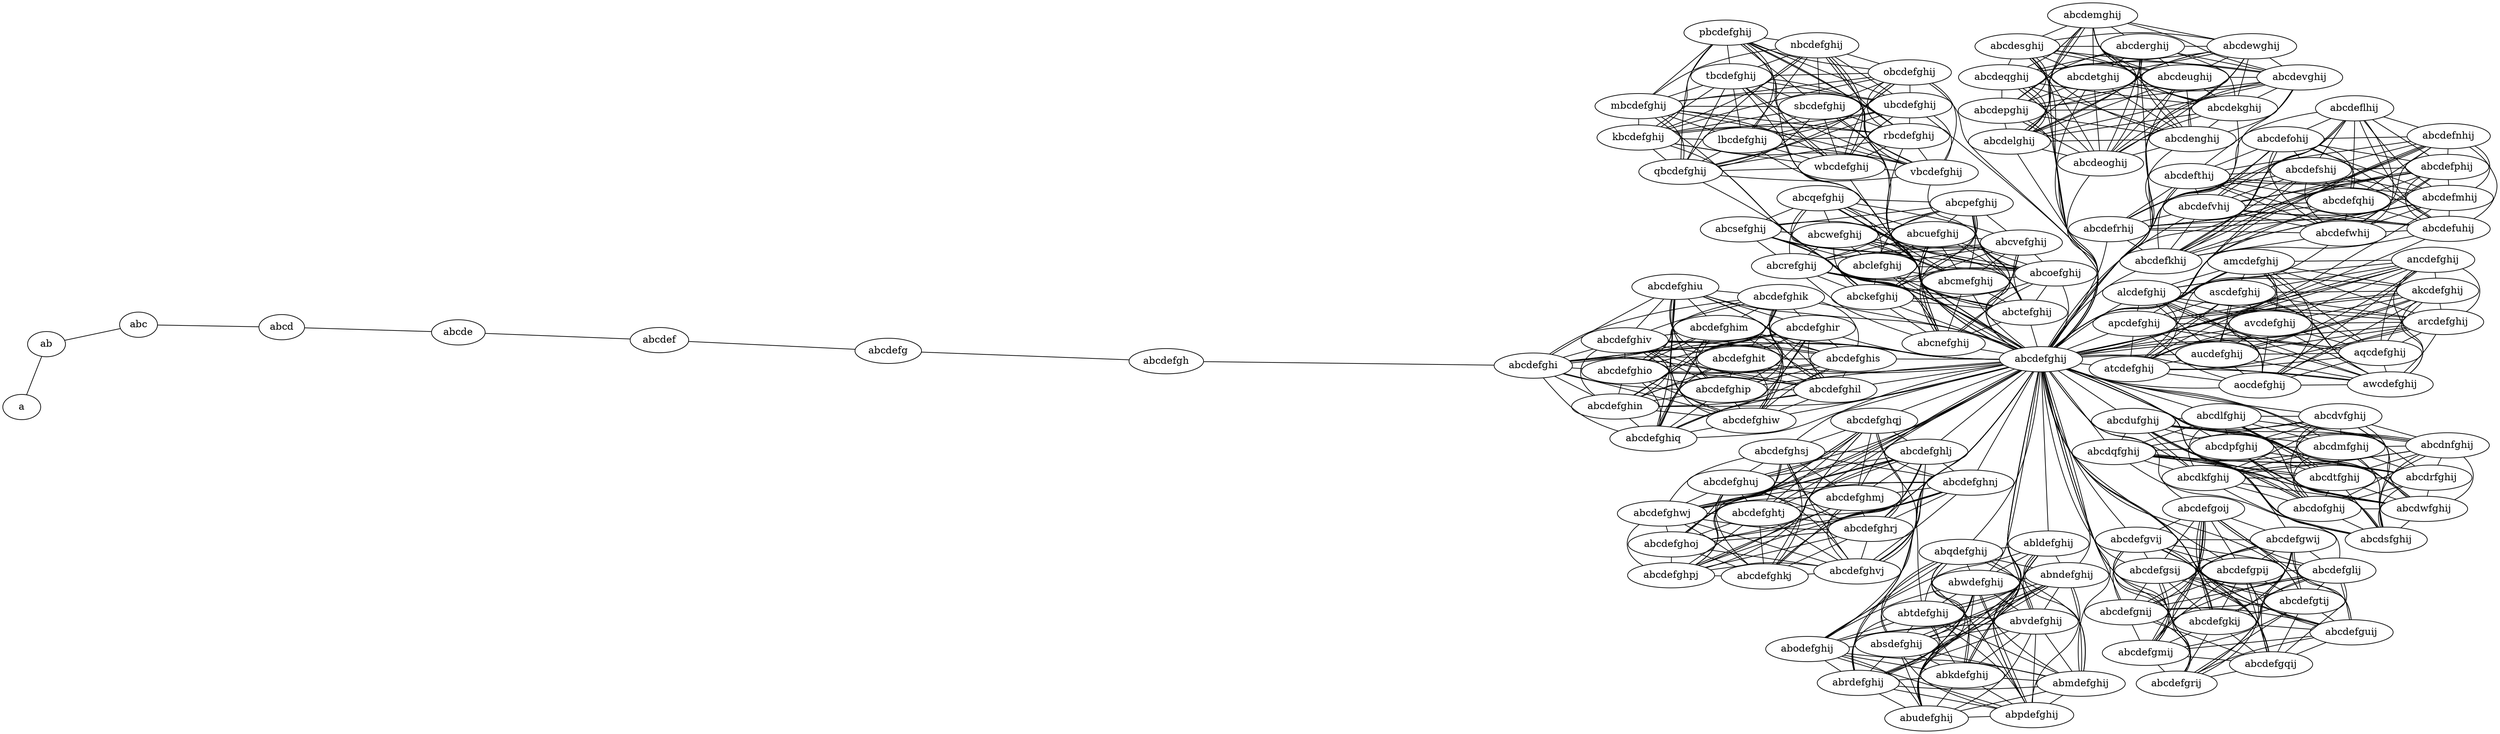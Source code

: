 strict graph {
    graph [splines=true overlap=false layout=sfdp];
abcderghij -- abcdenghij
abcderghij -- abcdesghij
abcderghij -- abcdeqghij
abcderghij -- abcdekghij
abcderghij -- abcdemghij
abcderghij -- abcdevghij
abcderghij -- abcdelghij
abcderghij -- abcdewghij
abcderghij -- abcdeoghij
abcderghij -- abcdeughij
abcderghij -- abcdefghij
abcderghij -- abcdetghij
abcderghij -- abcdepghij
abcdefghim -- abcdefghi
abcdefghim -- abcdefghiw
abcdefghim -- abcdefghip
abcdefghim -- abcdefghil
abcdefghim -- abcdefghit
abcdefghim -- abcdefghik
abcdefghim -- abcdefghiv
abcdefghim -- abcdefghir
abcdefghim -- abcdefghis
abcdefghim -- abcdefghiu
abcdefghim -- abcdefghio
abcdefghim -- abcdefghin
abcdefghim -- abcdefghij
abcdefghim -- abcdefghiq
abcdefgrij -- abcdefglij
abcdefgrij -- abcdefgoij
abcdefgrij -- abcdefgtij
abcdefgrij -- abcdefgmij
abcdefgrij -- abcdefgpij
abcdefgrij -- abcdefguij
abcdefgrij -- abcdefgsij
abcdefgrij -- abcdefgqij
abcdefgrij -- abcdefgwij
abcdefgrij -- abcdefgnij
abcdefgrij -- abcdefgkij
abcdefgrij -- abcdefghij
abcdefgrij -- abcdefgvij
ab -- a
ab -- abc
abcdefnhij -- abcdefohij
abcdefnhij -- abcdefphij
abcdefnhij -- abcdefshij
abcdefnhij -- abcdeflhij
abcdefnhij -- abcdefuhij
abcdefnhij -- abcdefthij
abcdefnhij -- abcdefmhij
abcdefnhij -- abcdefrhij
abcdefnhij -- abcdefwhij
abcdefnhij -- abcdefqhij
abcdefnhij -- abcdefkhij
abcdefnhij -- abcdefghij
abcdefnhij -- abcdefvhij
abcdefohij -- abcdefphij
abcdefohij -- abcdefshij
abcdefohij -- abcdeflhij
abcdefohij -- abcdefuhij
abcdefohij -- abcdefthij
abcdefohij -- abcdefmhij
abcdefohij -- abcdefrhij
abcdefohij -- abcdefwhij
abcdefohij -- abcdefqhij
abcdefohij -- abcdefkhij
abcdefohij -- abcdefghij
abcdefohij -- abcdefvhij
abcdefohij -- abcdefnhij
ascdefghij -- akcdefghij
ascdefghij -- avcdefghij
ascdefghij -- aqcdefghij
ascdefghij -- alcdefghij
ascdefghij -- awcdefghij
ascdefghij -- arcdefghij
ascdefghij -- atcdefghij
ascdefghij -- apcdefghij
ascdefghij -- ancdefghij
ascdefghij -- amcdefghij
ascdefghij -- aucdefghij
ascdefghij -- abcdefghij
ascdefghij -- aocdefghij
abcdnfghij -- abcdlfghij
abcdnfghij -- abcdrfghij
abcdnfghij -- abcdvfghij
abcdnfghij -- abcdofghij
abcdnfghij -- abcdwfghij
abcdnfghij -- abcdkfghij
abcdnfghij -- abcdmfghij
abcdnfghij -- abcdqfghij
abcdnfghij -- abcdefghij
abcdnfghij -- abcdtfghij
abcdnfghij -- abcdsfghij
abcdnfghij -- abcdpfghij
abcdnfghij -- abcdufghij
abqdefghij -- abodefghij
abqdefghij -- abpdefghij
abqdefghij -- absdefghij
abqdefghij -- abmdefghij
abqdefghij -- abudefghij
abqdefghij -- abrdefghij
abqdefghij -- abtdefghij
abqdefghij -- abkdefghij
abqdefghij -- abwdefghij
abqdefghij -- abcdefghij
abqdefghij -- abldefghij
abqdefghij -- abvdefghij
abqdefghij -- abndefghij
abcdlfghij -- abcdrfghij
abcdlfghij -- abcdvfghij
abcdlfghij -- abcdofghij
abcdlfghij -- abcdwfghij
abcdlfghij -- abcdkfghij
abcdlfghij -- abcdmfghij
abcdlfghij -- abcdqfghij
abcdlfghij -- abcdefghij
abcdlfghij -- abcdtfghij
abcdlfghij -- abcdsfghij
abcdlfghij -- abcdpfghij
abcdlfghij -- abcdufghij
abcdlfghij -- abcdnfghij
abcdrfghij -- abcdvfghij
abcdrfghij -- abcdofghij
abcdrfghij -- abcdwfghij
abcdrfghij -- abcdkfghij
abcdrfghij -- abcdmfghij
abcdrfghij -- abcdqfghij
abcdrfghij -- abcdefghij
abcdrfghij -- abcdtfghij
abcdrfghij -- abcdsfghij
abcdrfghij -- abcdpfghij
abcdrfghij -- abcdufghij
abcdrfghij -- abcdlfghij
abcdrfghij -- abcdnfghij
abcdefghi -- abcdefghip
abcdefghi -- abcdefghil
abcdefghi -- abcdefghik
abcdefghi -- abcdefghiv
abcdefghi -- abcdefghir
abcdefghi -- abcdefgh
abcdefghi -- abcdefghis
abcdefghi -- abcdefghiu
abcdefghi -- abcdefghio
abcdefghi -- abcdefghin
abcdefghi -- abcdefghij
abcdefghi -- abcdefghiq
abcdefghi -- abcdefghiw
abcdefghi -- abcdefghit
abcdefghi -- abcdefghim
abcsefghij -- abcrefghij
abcsefghij -- abcoefghij
abcsefghij -- abckefghij
abcsefghij -- abclefghij
abcsefghij -- abcwefghij
abcsefghij -- abcmefghij
abcsefghij -- abcuefghij
abcsefghij -- abcnefghij
abcsefghij -- abcvefghij
abcsefghij -- abctefghij
abcsefghij -- abcdefghij
abcsefghij -- abcqefghij
abcsefghij -- abcpefghij
abcdenghij -- abcdesghij
abcdenghij -- abcdeqghij
abcdenghij -- abcdekghij
abcdenghij -- abcdemghij
abcdenghij -- abcdevghij
abcdenghij -- abcdelghij
abcdenghij -- abcdewghij
abcdenghij -- abcdeoghij
abcdenghij -- abcdefghij
abcdenghij -- abcdetghij
abcdenghij -- abcdepghij
abcdenghij -- abcdeughij
abcdenghij -- abcderghij
abodefghij -- abpdefghij
abodefghij -- absdefghij
abodefghij -- abmdefghij
abodefghij -- abudefghij
abodefghij -- abrdefghij
abodefghij -- abtdefghij
abodefghij -- abkdefghij
abodefghij -- abwdefghij
abodefghij -- abcdefghij
abodefghij -- abqdefghij
abodefghij -- abldefghij
abodefghij -- abvdefghij
abodefghij -- abndefghij
abpdefghij -- absdefghij
abpdefghij -- abmdefghij
abpdefghij -- abudefghij
abpdefghij -- abrdefghij
abpdefghij -- abtdefghij
abpdefghij -- abkdefghij
abpdefghij -- abwdefghij
abpdefghij -- abcdefghij
abpdefghij -- abodefghij
abpdefghij -- abqdefghij
abpdefghij -- abldefghij
abpdefghij -- abvdefghij
abpdefghij -- abndefghij
abcdefghiw -- abcdefghi
abcdefghiw -- abcdefghip
abcdefghiw -- abcdefghil
abcdefghiw -- abcdefghik
abcdefghiw -- abcdefghiv
abcdefghiw -- abcdefghir
abcdefghiw -- abcdefghis
abcdefghiw -- abcdefghiu
abcdefghiw -- abcdefghio
abcdefghiw -- abcdefghin
abcdefghiw -- abcdefghij
abcdefghiw -- abcdefghiq
abcdefghiw -- abcdefghit
abcdefghiw -- abcdefghim
absdefghij -- abmdefghij
absdefghij -- abudefghij
absdefghij -- abrdefghij
absdefghij -- abtdefghij
absdefghij -- abkdefghij
absdefghij -- abwdefghij
absdefghij -- abcdefghij
absdefghij -- abpdefghij
absdefghij -- abodefghij
absdefghij -- abqdefghij
absdefghij -- abldefghij
absdefghij -- abvdefghij
absdefghij -- abndefghij
abcdesghij -- abcdeqghij
abcdesghij -- abcdekghij
abcdesghij -- abcdemghij
abcdesghij -- abcdevghij
abcdesghij -- abcdelghij
abcdesghij -- abcdewghij
abcdesghij -- abcdeoghij
abcdesghij -- abcdefghij
abcdesghij -- abcdetghij
abcdesghij -- abcdepghij
abcdesghij -- abcdenghij
abcdesghij -- abcdeughij
abcdesghij -- abcderghij
abcrefghij -- abcoefghij
abcrefghij -- abckefghij
abcrefghij -- abclefghij
abcrefghij -- abcwefghij
abcrefghij -- abcmefghij
abcrefghij -- abcuefghij
abcrefghij -- abcnefghij
abcrefghij -- abcvefghij
abcrefghij -- abctefghij
abcrefghij -- abcdefghij
abcrefghij -- abcqefghij
abcrefghij -- abcsefghij
abcrefghij -- abcpefghij
abmdefghij -- abudefghij
abmdefghij -- abrdefghij
abmdefghij -- abtdefghij
abmdefghij -- abkdefghij
abmdefghij -- abwdefghij
abmdefghij -- abcdefghij
abmdefghij -- absdefghij
abmdefghij -- abpdefghij
abmdefghij -- abodefghij
abmdefghij -- abqdefghij
abmdefghij -- abldefghij
abmdefghij -- abvdefghij
abmdefghij -- abndefghij
abcdefghip -- abcdefghil
abcdefghip -- abcdefghik
abcdefghip -- abcdefghiv
abcdefghip -- abcdefghir
abcdefghip -- abcdefghis
abcdefghip -- abcdefghiu
abcdefghip -- abcdefghio
abcdefghip -- abcdefghin
abcdefghip -- abcdefghij
abcdefghip -- abcdefghiq
abcdefghip -- abcdefghi
abcdefghip -- abcdefghiw
abcdefghip -- abcdefghit
abcdefghip -- abcdefghim
akcdefghij -- avcdefghij
akcdefghij -- aqcdefghij
akcdefghij -- alcdefghij
akcdefghij -- awcdefghij
akcdefghij -- arcdefghij
akcdefghij -- atcdefghij
akcdefghij -- apcdefghij
akcdefghij -- ancdefghij
akcdefghij -- amcdefghij
akcdefghij -- aucdefghij
akcdefghij -- abcdefghij
akcdefghij -- aocdefghij
akcdefghij -- ascdefghij
avcdefghij -- aqcdefghij
avcdefghij -- alcdefghij
avcdefghij -- awcdefghij
avcdefghij -- arcdefghij
avcdefghij -- atcdefghij
avcdefghij -- apcdefghij
avcdefghij -- ancdefghij
avcdefghij -- amcdefghij
avcdefghij -- aucdefghij
avcdefghij -- abcdefghij
avcdefghij -- aocdefghij
avcdefghij -- akcdefghij
avcdefghij -- ascdefghij
abcoefghij -- abckefghij
abcoefghij -- abclefghij
abcoefghij -- abcwefghij
abcoefghij -- abcmefghij
abcoefghij -- abcuefghij
abcoefghij -- abcnefghij
abcoefghij -- abcvefghij
abcoefghij -- abctefghij
abcoefghij -- abcdefghij
abcoefghij -- abcqefghij
abcoefghij -- abcrefghij
abcoefghij -- abcsefghij
abcoefghij -- abcpefghij
abcdeqghij -- abcdekghij
abcdeqghij -- abcdemghij
abcdeqghij -- abcdevghij
abcdeqghij -- abcdelghij
abcdeqghij -- abcdewghij
abcdeqghij -- abcdeoghij
abcdeqghij -- abcdefghij
abcdeqghij -- abcdetghij
abcdeqghij -- abcdepghij
abcdeqghij -- abcdesghij
abcdeqghij -- abcdenghij
abcdeqghij -- abcdeughij
abcdeqghij -- abcderghij
abcdefghil -- abcdefghik
abcdefghil -- abcdefghiv
abcdefghil -- abcdefghir
abcdefghil -- abcdefghis
abcdefghil -- abcdefghiu
abcdefghil -- abcdefghio
abcdefghil -- abcdefghin
abcdefghil -- abcdefghij
abcdefghil -- abcdefghip
abcdefghil -- abcdefghiq
abcdefghil -- abcdefghi
abcdefghil -- abcdefghiw
abcdefghil -- abcdefghit
abcdefghil -- abcdefghim
abcdefghrj -- abcdefghvj
abcdefghrj -- abcdefghpj
abcdefghrj -- abcdefghkj
abcdefghrj -- abcdefghtj
abcdefghrj -- abcdefghuj
abcdefghrj -- abcdefghsj
abcdefghrj -- abcdefghwj
abcdefghrj -- abcdefghlj
abcdefghrj -- abcdefghij
abcdefghrj -- abcdefghqj
abcdefghrj -- abcdefghmj
abcdefghrj -- abcdefghoj
abcdefghrj -- abcdefghnj
abcdefphij -- abcdefshij
abcdefphij -- abcdeflhij
abcdefphij -- abcdefuhij
abcdefphij -- abcdefthij
abcdefphij -- abcdefmhij
abcdefphij -- abcdefwhij
abcdefphij -- abcdefqhij
abcdefphij -- abcdefkhij
abcdefphij -- abcdefghij
abcdefphij -- abcdefvhij
abcdefphij -- abcdefrhij
abcdefphij -- abcdefohij
abcdefphij -- abcdefnhij
abcdvfghij -- abcdofghij
abcdvfghij -- abcdkfghij
abcdvfghij -- abcdmfghij
abcdvfghij -- abcdqfghij
abcdvfghij -- abcdefghij
abcdvfghij -- abcdtfghij
abcdvfghij -- abcdsfghij
abcdvfghij -- abcdpfghij
abcdvfghij -- abcdufghij
abcdvfghij -- abcdwfghij
abcdvfghij -- abcdrfghij
abcdvfghij -- abcdlfghij
abcdvfghij -- abcdnfghij
abcdefghvj -- abcdefghpj
abcdefghvj -- abcdefghkj
abcdefghvj -- abcdefghtj
abcdefghvj -- abcdefghuj
abcdefghvj -- abcdefghsj
abcdefghvj -- abcdefghwj
abcdefghvj -- abcdefghlj
abcdefghvj -- abcdefghij
abcdefghvj -- abcdefghqj
abcdefghvj -- abcdefghrj
abcdefghvj -- abcdefghmj
abcdefghvj -- abcdefghoj
abcdefghvj -- abcdefghnj
abcdekghij -- abcdemghij
abcdekghij -- abcdevghij
abcdekghij -- abcdelghij
abcdekghij -- abcdewghij
abcdekghij -- abcdeoghij
abcdekghij -- abcdefghij
abcdekghij -- abcdetghij
abcdekghij -- abcdepghij
abcdekghij -- abcdeqghij
abcdekghij -- abcdesghij
abcdekghij -- abcdenghij
abcdekghij -- abcdeughij
abcdekghij -- abcderghij
abcdefghit -- abcdefghi
abcdefghit -- abcdefghiw
abcdefghit -- abcdefghip
abcdefghit -- abcdefghil
abcdefghit -- abcdefghik
abcdefghit -- abcdefghiv
abcdefghit -- abcdefghir
abcdefghit -- abcdefghis
abcdefghit -- abcdefghiu
abcdefghit -- abcdefghio
abcdefghit -- abcdefghin
abcdefghit -- abcdefghij
abcdefghit -- abcdefghiq
abcdefghit -- abcdefghim
abcdefglij -- abcdefgoij
abcdefglij -- abcdefgtij
abcdefglij -- abcdefgmij
abcdefglij -- abcdefgpij
abcdefglij -- abcdefguij
abcdefglij -- abcdefgsij
abcdefglij -- abcdefgqij
abcdefglij -- abcdefgwij
abcdefglij -- abcdefgkij
abcdefglij -- abcdefgvij
abcdefglij -- abcdefghij
abcdefglij -- abcdefgnij
abcdefglij -- abcdefgrij
aqcdefghij -- alcdefghij
aqcdefghij -- awcdefghij
aqcdefghij -- arcdefghij
aqcdefghij -- atcdefghij
aqcdefghij -- apcdefghij
aqcdefghij -- ancdefghij
aqcdefghij -- amcdefghij
aqcdefghij -- aucdefghij
aqcdefghij -- abcdefghij
aqcdefghij -- aocdefghij
aqcdefghij -- avcdefghij
aqcdefghij -- akcdefghij
aqcdefghij -- ascdefghij
abcdef -- abcde
abcdef -- abcdefg
abcdefghmj -- abcdefghrj
abcdefghmj -- abcdefghvj
abcdefghmj -- abcdefghpj
abcdefghmj -- abcdefghkj
abcdefghmj -- abcdefghtj
abcdefghmj -- abcdefghuj
abcdefghmj -- abcdefghsj
abcdefghmj -- abcdefghwj
abcdefghmj -- abcdefghlj
abcdefghmj -- abcdefghij
abcdefghmj -- abcdefghqj
abcdefghmj -- abcdefghoj
abcdefghmj -- abcdefghnj
abcdefgoij -- abcdefgtij
abcdefgoij -- abcdefgmij
abcdefgoij -- abcdefgpij
abcdefgoij -- abcdefguij
abcdefgoij -- abcdefgsij
abcdefgoij -- abcdefgqij
abcdefgoij -- abcdefgwij
abcdefgoij -- abcdefgkij
abcdefgoij -- abcdefgvij
abcdefgoij -- abcdefglij
abcdefgoij -- abcdefghij
abcdefgoij -- abcdefgnij
abcdefgoij -- abcdefgrij
abcdemghij -- abcdevghij
abcdemghij -- abcdelghij
abcdemghij -- abcdewghij
abcdemghij -- abcdeoghij
abcdemghij -- abcdetghij
abcdemghij -- abcdepghij
abcdemghij -- abcdefghij
abcdemghij -- abcdekghij
abcdemghij -- abcdeqghij
abcdemghij -- abcdesghij
abcdemghij -- abcdenghij
abcdemghij -- abcdeughij
abcdemghij -- abcderghij
abcdofghij -- abcdkfghij
abcdofghij -- abcdqfghij
abcdofghij -- abcdtfghij
abcdofghij -- abcdsfghij
abcdofghij -- abcdpfghij
abcdofghij -- abcdufghij
abcdofghij -- abcdefghij
abcdofghij -- abcdmfghij
abcdofghij -- abcdvfghij
abcdofghij -- abcdwfghij
abcdofghij -- abcdrfghij
abcdofghij -- abcdlfghij
abcdofghij -- abcdnfghij
abcdefghoj -- abcdefghrj
abcdefghoj -- abcdefghvj
abcdefghoj -- abcdefghmj
abcdefghoj -- abcdefghpj
abcdefghoj -- abcdefghkj
abcdefghoj -- abcdefghtj
abcdefghoj -- abcdefghuj
abcdefghoj -- abcdefghsj
abcdefghoj -- abcdefghwj
abcdefghoj -- abcdefghlj
abcdefghoj -- abcdefghij
abcdefghoj -- abcdefghqj
abcdefghoj -- abcdefghnj
abudefghij -- abrdefghij
abudefghij -- abkdefghij
abudefghij -- abwdefghij
abudefghij -- abtdefghij
abudefghij -- abcdefghij
abudefghij -- abmdefghij
abudefghij -- absdefghij
abudefghij -- abpdefghij
abudefghij -- abodefghij
abudefghij -- abqdefghij
abudefghij -- abldefghij
abudefghij -- abvdefghij
abudefghij -- abndefghij
nbcdefghij -- qbcdefghij
nbcdefghij -- kbcdefghij
nbcdefghij -- tbcdefghij
nbcdefghij -- mbcdefghij
nbcdefghij -- sbcdefghij
nbcdefghij -- ubcdefghij
nbcdefghij -- vbcdefghij
nbcdefghij -- rbcdefghij
nbcdefghij -- obcdefghij
nbcdefghij -- abcdefghij
nbcdefghij -- pbcdefghij
nbcdefghij -- lbcdefghij
nbcdefghij -- wbcdefghij
alcdefghij -- awcdefghij
alcdefghij -- arcdefghij
alcdefghij -- aucdefghij
alcdefghij -- amcdefghij
alcdefghij -- ancdefghij
alcdefghij -- atcdefghij
alcdefghij -- apcdefghij
alcdefghij -- aocdefghij
alcdefghij -- abcdefghij
alcdefghij -- aqcdefghij
alcdefghij -- avcdefghij
alcdefghij -- akcdefghij
alcdefghij -- ascdefghij
abcdwfghij -- abcdvfghij
abcdwfghij -- abcdofghij
abcdwfghij -- abcdkfghij
abcdwfghij -- abcdmfghij
abcdwfghij -- abcdqfghij
abcdwfghij -- abcdefghij
abcdwfghij -- abcdtfghij
abcdwfghij -- abcdsfghij
abcdwfghij -- abcdpfghij
abcdwfghij -- abcdufghij
abcdwfghij -- abcdrfghij
abcdwfghij -- abcdlfghij
abcdwfghij -- abcdnfghij
abcdefshij -- abcdefthij
abcdefshij -- abcdefmhij
abcdefshij -- abcdeflhij
abcdefshij -- abcdefqhij
abcdefshij -- abcdefuhij
abcdefshij -- abcdefwhij
abcdefshij -- abcdefkhij
abcdefshij -- abcdefvhij
abcdefshij -- abcdefghij
abcdefshij -- abcdefphij
abcdefshij -- abcdefrhij
abcdefshij -- abcdefohij
abcdefshij -- abcdefnhij
abcdeflhij -- abcdefqhij
abcdeflhij -- abcdefmhij
abcdeflhij -- abcdefthij
abcdeflhij -- abcdefshij
abcdeflhij -- abcdefuhij
abcdeflhij -- abcdefwhij
abcdeflhij -- abcdefkhij
abcdeflhij -- abcdefvhij
abcdeflhij -- abcdefghij
abcdeflhij -- abcdefphij
abcdeflhij -- abcdefrhij
abcdeflhij -- abcdefohij
abcdeflhij -- abcdefnhij
abcdefgtij -- abcdefgvij
abcdefgtij -- abcdefgkij
abcdefgtij -- abcdefgwij
abcdefgtij -- abcdefgqij
abcdefgtij -- abcdefgsij
abcdefgtij -- abcdefguij
abcdefgtij -- abcdefgpij
abcdefgtij -- abcdefgmij
abcdefgtij -- abcdefgoij
abcdefgtij -- abcdefglij
abcdefgtij -- abcdefghij
abcdefgtij -- abcdefgnij
abcdefgtij -- abcdefgrij
abcdefuhij -- abcdefshij
abcdefuhij -- abcdefthij
abcdefuhij -- abcdefmhij
abcdefuhij -- abcdeflhij
abcdefuhij -- abcdefqhij
abcdefuhij -- abcdefwhij
abcdefuhij -- abcdefkhij
abcdefuhij -- abcdefvhij
abcdefuhij -- abcdefghij
abcdefuhij -- abcdefphij
abcdefuhij -- abcdefrhij
abcdefuhij -- abcdefohij
abcdefuhij -- abcdefnhij
awcdefghij -- arcdefghij
awcdefghij -- alcdefghij
awcdefghij -- aucdefghij
awcdefghij -- amcdefghij
awcdefghij -- ancdefghij
awcdefghij -- atcdefghij
awcdefghij -- apcdefghij
awcdefghij -- aocdefghij
awcdefghij -- abcdefghij
awcdefghij -- aqcdefghij
awcdefghij -- avcdefghij
awcdefghij -- akcdefghij
awcdefghij -- ascdefghij
rbcdefghij -- ubcdefghij
rbcdefghij -- vbcdefghij
rbcdefghij -- sbcdefghij
rbcdefghij -- mbcdefghij
rbcdefghij -- tbcdefghij
rbcdefghij -- kbcdefghij
rbcdefghij -- qbcdefghij
rbcdefghij -- nbcdefghij
rbcdefghij -- obcdefghij
rbcdefghij -- abcdefghij
rbcdefghij -- pbcdefghij
rbcdefghij -- lbcdefghij
rbcdefghij -- wbcdefghij
abcdefghik -- abcdefghiv
abcdefghik -- abcdefghir
abcdefghik -- abcdefghio
abcdefghik -- abcdefghiu
abcdefghik -- abcdefghin
abcdefghik -- abcdefghis
abcdefghik -- abcdefghij
abcdefghik -- abcdefghil
abcdefghik -- abcdefghip
abcdefghik -- abcdefghiq
abcdefghik -- abcdefghi
abcdefghik -- abcdefghiw
abcdefghik -- abcdefghit
abcdefghik -- abcdefghim
abldefghij -- abqdefghij
abldefghij -- abodefghij
abldefghij -- abpdefghij
abldefghij -- absdefghij
abldefghij -- abmdefghij
abldefghij -- abudefghij
abldefghij -- abrdefghij
abldefghij -- abtdefghij
abldefghij -- abkdefghij
abldefghij -- abwdefghij
abldefghij -- abcdefghij
abldefghij -- abvdefghij
abldefghij -- abndefghij
abcdefgmij -- abcdefgtij
abcdefgmij -- abcdefgpij
abcdefgmij -- abcdefguij
abcdefgmij -- abcdefgsij
abcdefgmij -- abcdefgqij
abcdefgmij -- abcdefgwij
abcdefgmij -- abcdefgkij
abcdefgmij -- abcdefgvij
abcdefgmij -- abcdefgoij
abcdefgmij -- abcdefglij
abcdefgmij -- abcdefghij
abcdefgmij -- abcdefgnij
abcdefgmij -- abcdefgrij
abcdevghij -- abcdelghij
abcdevghij -- abcdetghij
abcdevghij -- abcdeoghij
abcdevghij -- abcdewghij
abcdevghij -- abcdepghij
abcdevghij -- abcdemghij
abcdevghij -- abcdefghij
abcdevghij -- abcdekghij
abcdevghij -- abcdeqghij
abcdevghij -- abcdesghij
abcdevghij -- abcdenghij
abcdevghij -- abcdeughij
abcdevghij -- abcderghij
qbcdefghij -- kbcdefghij
qbcdefghij -- tbcdefghij
qbcdefghij -- mbcdefghij
qbcdefghij -- sbcdefghij
qbcdefghij -- nbcdefghij
qbcdefghij -- ubcdefghij
qbcdefghij -- vbcdefghij
qbcdefghij -- rbcdefghij
qbcdefghij -- obcdefghij
qbcdefghij -- abcdefghij
qbcdefghij -- pbcdefghij
qbcdefghij -- lbcdefghij
qbcdefghij -- wbcdefghij
abrdefghij -- abkdefghij
abrdefghij -- abudefghij
abrdefghij -- abwdefghij
abrdefghij -- abtdefghij
abrdefghij -- abcdefghij
abrdefghij -- abmdefghij
abrdefghij -- absdefghij
abrdefghij -- abpdefghij
abrdefghij -- abodefghij
abrdefghij -- abqdefghij
abrdefghij -- abldefghij
abrdefghij -- abvdefghij
abrdefghij -- abndefghij
abcdefthij -- abcdefmhij
abcdefthij -- abcdeflhij
abcdefthij -- abcdefqhij
abcdefthij -- abcdefshij
abcdefthij -- abcdefuhij
abcdefthij -- abcdefwhij
abcdefthij -- abcdefkhij
abcdefthij -- abcdefvhij
abcdefthij -- abcdefghij
abcdefthij -- abcdefphij
abcdefthij -- abcdefrhij
abcdefthij -- abcdefohij
abcdefthij -- abcdefnhij
abcdelghij -- abcdevghij
abcdelghij -- abcdetghij
abcdelghij -- abcdeoghij
abcdelghij -- abcdewghij
abcdelghij -- abcdepghij
abcdelghij -- abcdemghij
abcdelghij -- abcdefghij
abcdelghij -- abcdekghij
abcdelghij -- abcdeqghij
abcdelghij -- abcdesghij
abcdelghij -- abcdenghij
abcdelghij -- abcdeughij
abcdelghij -- abcderghij
lbcdefghij -- nbcdefghij
lbcdefghij -- rbcdefghij
lbcdefghij -- qbcdefghij
lbcdefghij -- obcdefghij
lbcdefghij -- mbcdefghij
lbcdefghij -- sbcdefghij
lbcdefghij -- pbcdefghij
lbcdefghij -- tbcdefghij
lbcdefghij -- vbcdefghij
lbcdefghij -- abcdefghij
lbcdefghij -- ubcdefghij
lbcdefghij -- kbcdefghij
lbcdefghij -- wbcdefghij
abcdefmhij -- abcdeflhij
abcdefmhij -- abcdefqhij
abcdefmhij -- abcdefthij
abcdefmhij -- abcdefshij
abcdefmhij -- abcdefuhij
abcdefmhij -- abcdefwhij
abcdefmhij -- abcdefkhij
abcdefmhij -- abcdefvhij
abcdefmhij -- abcdefghij
abcdefmhij -- abcdefphij
abcdefmhij -- abcdefrhij
abcdefmhij -- abcdefohij
abcdefmhij -- abcdefnhij
abcdefghiv -- abcdefghir
abcdefghiv -- abcdefghik
abcdefghiv -- abcdefghio
abcdefghiv -- abcdefghiu
abcdefghiv -- abcdefghin
abcdefghiv -- abcdefghis
abcdefghiv -- abcdefghij
abcdefghiv -- abcdefghil
abcdefghiv -- abcdefghip
abcdefghiv -- abcdefghiq
abcdefghiv -- abcdefghi
abcdefghiv -- abcdefghiw
abcdefghiv -- abcdefghit
abcdefghiv -- abcdefghim
abckefghij -- abcvefghij
abckefghij -- abcuefghij
abckefghij -- abcmefghij
abckefghij -- abcwefghij
abckefghij -- abclefghij
abckefghij -- abcqefghij
abckefghij -- abctefghij
abckefghij -- abcnefghij
abckefghij -- abcdefghij
abckefghij -- abcoefghij
abckefghij -- abcrefghij
abckefghij -- abcsefghij
abckefghij -- abcpefghij
abcdefghir -- abcdefghiv
abcdefghir -- abcdefghik
abcdefghir -- abcdefghio
abcdefghir -- abcdefghiu
abcdefghir -- abcdefghin
abcdefghir -- abcdefghis
abcdefghir -- abcdefghij
abcdefghir -- abcdefghil
abcdefghir -- abcdefghip
abcdefghir -- abcdefghiq
abcdefghir -- abcdefghi
abcdefghir -- abcdefghiw
abcdefghir -- abcdefghit
abcdefghir -- abcdefghim
abvdefghij -- abqdefghij
abvdefghij -- abodefghij
abvdefghij -- abpdefghij
abvdefghij -- absdefghij
abvdefghij -- abmdefghij
abvdefghij -- abudefghij
abvdefghij -- abldefghij
abvdefghij -- abrdefghij
abvdefghij -- abtdefghij
abvdefghij -- abkdefghij
abvdefghij -- abwdefghij
abvdefghij -- abcdefghij
abvdefghij -- abndefghij
abcdefgh -- abcdefg
abcdefgh -- abcdefghi
abclefghij -- abcqefghij
abclefghij -- abctefghij
abclefghij -- abcnefghij
abclefghij -- abcwefghij
abclefghij -- abcmefghij
abclefghij -- abcuefghij
abclefghij -- abcvefghij
abclefghij -- abckefghij
abclefghij -- abcdefghij
abclefghij -- abcoefghij
abclefghij -- abcrefghij
abclefghij -- abcsefghij
abclefghij -- abcpefghij
abcdkfghij -- abcdqfghij
abcdkfghij -- abcdufghij
abcdkfghij -- abcdtfghij
abcdkfghij -- abcdsfghij
abcdkfghij -- abcdpfghij
abcdkfghij -- abcdofghij
abcdkfghij -- abcdefghij
abcdkfghij -- abcdmfghij
abcdkfghij -- abcdvfghij
abcdkfghij -- abcdwfghij
abcdkfghij -- abcdrfghij
abcdkfghij -- abcdlfghij
abcdkfghij -- abcdnfghij
arcdefghij -- awcdefghij
arcdefghij -- alcdefghij
arcdefghij -- aucdefghij
arcdefghij -- amcdefghij
arcdefghij -- ancdefghij
arcdefghij -- atcdefghij
arcdefghij -- apcdefghij
arcdefghij -- aocdefghij
arcdefghij -- abcdefghij
arcdefghij -- aqcdefghij
arcdefghij -- avcdefghij
arcdefghij -- akcdefghij
arcdefghij -- ascdefghij
abcdefghis -- abcdefghik
abcdefghis -- abcdefghiv
abcdefghis -- abcdefghir
abcdefghis -- abcdefghiu
abcdefghis -- abcdefghio
abcdefghis -- abcdefghin
abcdefghis -- abcdefghij
abcdefghis -- abcdefghil
abcdefghis -- abcdefghip
abcdefghis -- abcdefghiq
abcdefghis -- abcdefghi
abcdefghis -- abcdefghiw
abcdefghis -- abcdefghit
abcdefghis -- abcdefghim
abcdefgpij -- abcdefguij
abcdefgpij -- abcdefgsij
abcdefgpij -- abcdefgqij
abcdefgpij -- abcdefgwij
abcdefgpij -- abcdefgkij
abcdefgpij -- abcdefgvij
abcdefgpij -- abcdefgtij
abcdefgpij -- abcdefgmij
abcdefgpij -- abcdefgoij
abcdefgpij -- abcdefglij
abcdefgpij -- abcdefghij
abcdefgpij -- abcdefgnij
abcdefgpij -- abcdefgrij
abcdewghij -- abcdetghij
abcdewghij -- abcdeoghij
abcdewghij -- abcdelghij
abcdewghij -- abcdevghij
abcdewghij -- abcdepghij
abcdewghij -- abcdemghij
abcdewghij -- abcdefghij
abcdewghij -- abcdekghij
abcdewghij -- abcdeqghij
abcdewghij -- abcdesghij
abcdewghij -- abcdenghij
abcdewghij -- abcdeughij
abcdewghij -- abcderghij
abcdefghpj -- abcdefghkj
abcdefghpj -- abcdefghtj
abcdefghpj -- abcdefghuj
abcdefghpj -- abcdefghwj
abcdefghpj -- abcdefghqj
abcdefghpj -- abcdefghlj
abcdefghpj -- abcdefghsj
abcdefghpj -- abcdefghij
abcdefghpj -- abcdefghvj
abcdefghpj -- abcdefghrj
abcdefghpj -- abcdefghmj
abcdefghpj -- abcdefghoj
abcdefghpj -- abcdefghnj
abcdefrhij -- abcdefphij
abcdefrhij -- abcdefshij
abcdefrhij -- abcdeflhij
abcdefrhij -- abcdefuhij
abcdefrhij -- abcdefthij
abcdefrhij -- abcdefmhij
abcdefrhij -- abcdefwhij
abcdefrhij -- abcdefqhij
abcdefrhij -- abcdefkhij
abcdefrhij -- abcdefghij
abcdefrhij -- abcdefvhij
abcdefrhij -- abcdefohij
abcdefrhij -- abcdefnhij
abcdefguij -- abcdefgpij
abcdefguij -- abcdefgsij
abcdefguij -- abcdefgqij
abcdefguij -- abcdefgwij
abcdefguij -- abcdefgkij
abcdefguij -- abcdefgvij
abcdefguij -- abcdefgtij
abcdefguij -- abcdefgmij
abcdefguij -- abcdefgoij
abcdefguij -- abcdefglij
abcdefguij -- abcdefghij
abcdefguij -- abcdefgnij
abcdefguij -- abcdefgrij
abcdefwhij -- abcdefqhij
abcdefwhij -- abcdefmhij
abcdefwhij -- abcdefthij
abcdefwhij -- abcdeflhij
abcdefwhij -- abcdefuhij
abcdefwhij -- abcdefshij
abcdefwhij -- abcdefkhij
abcdefwhij -- abcdefvhij
abcdefwhij -- abcdefghij
abcdefwhij -- abcdefphij
abcdefwhij -- abcdefrhij
abcdefwhij -- abcdefohij
abcdefwhij -- abcdefnhij
abtdefghij -- abwdefghij
abtdefghij -- abkdefghij
abtdefghij -- abrdefghij
abtdefghij -- abudefghij
abtdefghij -- abcdefghij
abtdefghij -- abmdefghij
abtdefghij -- absdefghij
abtdefghij -- abpdefghij
abtdefghij -- abodefghij
abtdefghij -- abqdefghij
abtdefghij -- abldefghij
abtdefghij -- abvdefghij
abtdefghij -- abndefghij
abcdefghkj -- abcdefghpj
abcdefghkj -- abcdefghtj
abcdefghkj -- abcdefghuj
abcdefghkj -- abcdefghwj
abcdefghkj -- abcdefghqj
abcdefghkj -- abcdefghlj
abcdefghkj -- abcdefghsj
abcdefghkj -- abcdefghij
abcdefghkj -- abcdefghvj
abcdefghkj -- abcdefghrj
abcdefghkj -- abcdefghmj
abcdefghkj -- abcdefghoj
abcdefghkj -- abcdefghnj
abkdefghij -- abrdefghij
abkdefghij -- abudefghij
abkdefghij -- abwdefghij
abkdefghij -- abtdefghij
abkdefghij -- abcdefghij
abkdefghij -- abmdefghij
abkdefghij -- absdefghij
abkdefghij -- abpdefghij
abkdefghij -- abodefghij
abkdefghij -- abqdefghij
abkdefghij -- abldefghij
abkdefghij -- abvdefghij
abkdefghij -- abndefghij
atcdefghij -- amcdefghij
atcdefghij -- aucdefghij
atcdefghij -- ancdefghij
atcdefghij -- arcdefghij
atcdefghij -- awcdefghij
atcdefghij -- alcdefghij
atcdefghij -- apcdefghij
atcdefghij -- aocdefghij
atcdefghij -- abcdefghij
atcdefghij -- aqcdefghij
atcdefghij -- avcdefghij
atcdefghij -- akcdefghij
atcdefghij -- ascdefghij
obcdefghij -- nbcdefghij
obcdefghij -- rbcdefghij
obcdefghij -- qbcdefghij
obcdefghij -- mbcdefghij
obcdefghij -- sbcdefghij
obcdefghij -- tbcdefghij
obcdefghij -- vbcdefghij
obcdefghij -- ubcdefghij
obcdefghij -- kbcdefghij
obcdefghij -- abcdefghij
obcdefghij -- pbcdefghij
obcdefghij -- lbcdefghij
obcdefghij -- wbcdefghij
abcdefgsij -- abcdefguij
abcdefgsij -- abcdefgpij
abcdefgsij -- abcdefgqij
abcdefgsij -- abcdefgwij
abcdefgsij -- abcdefgkij
abcdefgsij -- abcdefgvij
abcdefgsij -- abcdefgtij
abcdefgsij -- abcdefgmij
abcdefgsij -- abcdefgoij
abcdefgsij -- abcdefglij
abcdefgsij -- abcdefghij
abcdefgsij -- abcdefgnij
abcdefgsij -- abcdefgrij
abcdefgqij -- abcdefguij
abcdefgqij -- abcdefgpij
abcdefgqij -- abcdefgsij
abcdefgqij -- abcdefgwij
abcdefgqij -- abcdefgkij
abcdefgqij -- abcdefgvij
abcdefgqij -- abcdefgtij
abcdefgqij -- abcdefgmij
abcdefgqij -- abcdefgoij
abcdefgqij -- abcdefglij
abcdefgqij -- abcdefghij
abcdefgqij -- abcdefgnij
abcdefgqij -- abcdefgrij
abcwefghij -- abclefghij
abcwefghij -- abcqefghij
abcwefghij -- abctefghij
abcwefghij -- abcnefghij
abcwefghij -- abcmefghij
abcwefghij -- abcuefghij
abcwefghij -- abcvefghij
abcwefghij -- abckefghij
abcwefghij -- abcdefghij
abcwefghij -- abcoefghij
abcwefghij -- abcrefghij
abcwefghij -- abcsefghij
abcwefghij -- abcpefghij
apcdefghij -- amcdefghij
apcdefghij -- aucdefghij
apcdefghij -- ancdefghij
apcdefghij -- atcdefghij
apcdefghij -- arcdefghij
apcdefghij -- awcdefghij
apcdefghij -- alcdefghij
apcdefghij -- aocdefghij
apcdefghij -- abcdefghij
apcdefghij -- aqcdefghij
apcdefghij -- avcdefghij
apcdefghij -- akcdefghij
apcdefghij -- ascdefghij
mbcdefghij -- tbcdefghij
mbcdefghij -- sbcdefghij
mbcdefghij -- kbcdefghij
mbcdefghij -- qbcdefghij
mbcdefghij -- nbcdefghij
mbcdefghij -- ubcdefghij
mbcdefghij -- vbcdefghij
mbcdefghij -- rbcdefghij
mbcdefghij -- obcdefghij
mbcdefghij -- abcdefghij
mbcdefghij -- pbcdefghij
mbcdefghij -- lbcdefghij
mbcdefghij -- wbcdefghij
abcdefqhij -- abcdeflhij
abcdefqhij -- abcdefmhij
abcdefqhij -- abcdefthij
abcdefqhij -- abcdefshij
abcdefqhij -- abcdefuhij
abcdefqhij -- abcdefwhij
abcdefqhij -- abcdefkhij
abcdefqhij -- abcdefvhij
abcdefqhij -- abcdefghij
abcdefqhij -- abcdefphij
abcdefqhij -- abcdefrhij
abcdefqhij -- abcdefohij
abcdefqhij -- abcdefnhij
sbcdefghij -- mbcdefghij
sbcdefghij -- tbcdefghij
sbcdefghij -- kbcdefghij
sbcdefghij -- qbcdefghij
sbcdefghij -- nbcdefghij
sbcdefghij -- ubcdefghij
sbcdefghij -- vbcdefghij
sbcdefghij -- rbcdefghij
sbcdefghij -- obcdefghij
sbcdefghij -- abcdefghij
sbcdefghij -- pbcdefghij
sbcdefghij -- lbcdefghij
sbcdefghij -- wbcdefghij
abcdmfghij -- abcdofghij
abcdmfghij -- abcdkfghij
abcdmfghij -- abcdqfghij
abcdmfghij -- abcdefghij
abcdmfghij -- abcdtfghij
abcdmfghij -- abcdsfghij
abcdmfghij -- abcdpfghij
abcdmfghij -- abcdufghij
abcdmfghij -- abcdvfghij
abcdmfghij -- abcdwfghij
abcdmfghij -- abcdrfghij
abcdmfghij -- abcdlfghij
abcdmfghij -- abcdnfghij
ancdefghij -- amcdefghij
ancdefghij -- aucdefghij
ancdefghij -- arcdefghij
ancdefghij -- awcdefghij
ancdefghij -- alcdefghij
ancdefghij -- atcdefghij
ancdefghij -- apcdefghij
ancdefghij -- aocdefghij
ancdefghij -- abcdefghij
ancdefghij -- aqcdefghij
ancdefghij -- avcdefghij
ancdefghij -- akcdefghij
ancdefghij -- ascdefghij
abcdefghtj -- abcdefghpj
abcdefghtj -- abcdefghkj
abcdefghtj -- abcdefghuj
abcdefghtj -- abcdefghwj
abcdefghtj -- abcdefghqj
abcdefghtj -- abcdefghlj
abcdefghtj -- abcdefghsj
abcdefghtj -- abcdefghij
abcdefghtj -- abcdefghvj
abcdefghtj -- abcdefghrj
abcdefghtj -- abcdefghmj
abcdefghtj -- abcdefghoj
abcdefghtj -- abcdefghnj
a -- ab
abcdefghuj -- abcdefghtj
abcdefghuj -- abcdefghpj
abcdefghuj -- abcdefghkj
abcdefghuj -- abcdefghwj
abcdefghuj -- abcdefghqj
abcdefghuj -- abcdefghlj
abcdefghuj -- abcdefghsj
abcdefghuj -- abcdefghij
abcdefghuj -- abcdefghvj
abcdefghuj -- abcdefghrj
abcdefghuj -- abcdefghmj
abcdefghuj -- abcdefghoj
abcdefghuj -- abcdefghnj
abcdeoghij -- abcdetghij
abcdeoghij -- abcdelghij
abcdeoghij -- abcdevghij
abcdeoghij -- abcdewghij
abcdeoghij -- abcdepghij
abcdeoghij -- abcdemghij
abcdeoghij -- abcdefghij
abcdeoghij -- abcdekghij
abcdeoghij -- abcdeqghij
abcdeoghij -- abcdesghij
abcdeoghij -- abcdenghij
abcdeoghij -- abcdeughij
abcdeoghij -- abcderghij
abcdefgwij -- abcdefgqij
abcdefgwij -- abcdefgsij
abcdefgwij -- abcdefguij
abcdefgwij -- abcdefgpij
abcdefgwij -- abcdefgkij
abcdefgwij -- abcdefgvij
abcdefgwij -- abcdefgtij
abcdefgwij -- abcdefgmij
abcdefgwij -- abcdefgoij
abcdefgwij -- abcdefglij
abcdefgwij -- abcdefghij
abcdefgwij -- abcdefgnij
abcdefgwij -- abcdefgrij
abwdefghij -- abkdefghij
abwdefghij -- abrdefghij
abwdefghij -- abudefghij
abwdefghij -- abtdefghij
abwdefghij -- abcdefghij
abwdefghij -- abmdefghij
abwdefghij -- absdefghij
abwdefghij -- abpdefghij
abwdefghij -- abodefghij
abwdefghij -- abqdefghij
abwdefghij -- abldefghij
abwdefghij -- abvdefghij
abwdefghij -- abndefghij
abcdefghsj -- abcdefghpj
abcdefghsj -- abcdefghkj
abcdefghsj -- abcdefghtj
abcdefghsj -- abcdefghuj
abcdefghsj -- abcdefghwj
abcdefghsj -- abcdefghlj
abcdefghsj -- abcdefghqj
abcdefghsj -- abcdefghij
abcdefghsj -- abcdefghvj
abcdefghsj -- abcdefghrj
abcdefghsj -- abcdefghmj
abcdefghsj -- abcdefghoj
abcdefghsj -- abcdefghnj
abcdefkhij -- abcdefqhij
abcdefkhij -- abcdefwhij
abcdefkhij -- abcdefmhij
abcdefkhij -- abcdefthij
abcdefkhij -- abcdeflhij
abcdefkhij -- abcdefuhij
abcdefkhij -- abcdefshij
abcdefkhij -- abcdefvhij
abcdefkhij -- abcdefghij
abcdefkhij -- abcdefphij
abcdefkhij -- abcdefrhij
abcdefkhij -- abcdefohij
abcdefkhij -- abcdefnhij
pbcdefghij -- nbcdefghij
pbcdefghij -- rbcdefghij
pbcdefghij -- qbcdefghij
pbcdefghij -- obcdefghij
pbcdefghij -- mbcdefghij
pbcdefghij -- sbcdefghij
pbcdefghij -- tbcdefghij
pbcdefghij -- vbcdefghij
pbcdefghij -- abcdefghij
pbcdefghij -- ubcdefghij
pbcdefghij -- kbcdefghij
pbcdefghij -- lbcdefghij
pbcdefghij -- wbcdefghij
abcdefghiu -- abcdefghio
abcdefghiu -- abcdefghir
abcdefghiu -- abcdefghiv
abcdefghiu -- abcdefghik
abcdefghiu -- abcdefghin
abcdefghiu -- abcdefghis
abcdefghiu -- abcdefghij
abcdefghiu -- abcdefghil
abcdefghiu -- abcdefghip
abcdefghiu -- abcdefghiq
abcdefghiu -- abcdefghi
abcdefghiu -- abcdefghiw
abcdefghiu -- abcdefghit
abcdefghiu -- abcdefghim
abcdeughij -- abcdenghij
abcdeughij -- abcdesghij
abcdeughij -- abcdeqghij
abcdeughij -- abcdekghij
abcdeughij -- abcdemghij
abcdeughij -- abcdevghij
abcdeughij -- abcdelghij
abcdeughij -- abcdewghij
abcdeughij -- abcdeoghij
abcdeughij -- abcdefghij
abcdeughij -- abcdetghij
abcdeughij -- abcdepghij
abcdeughij -- abcderghij
abcdefgnij -- abcdefglij
abcdefgnij -- abcdefgoij
abcdefgnij -- abcdefgtij
abcdefgnij -- abcdefgmij
abcdefgnij -- abcdefgpij
abcdefgnij -- abcdefguij
abcdefgnij -- abcdefgsij
abcdefgnij -- abcdefgqij
abcdefgnij -- abcdefgwij
abcdefgnij -- abcdefgkij
abcdefgnij -- abcdefghij
abcdefgnij -- abcdefgvij
abcdefgnij -- abcdefgrij
tbcdefghij -- mbcdefghij
tbcdefghij -- sbcdefghij
tbcdefghij -- kbcdefghij
tbcdefghij -- qbcdefghij
tbcdefghij -- nbcdefghij
tbcdefghij -- ubcdefghij
tbcdefghij -- vbcdefghij
tbcdefghij -- rbcdefghij
tbcdefghij -- obcdefghij
tbcdefghij -- abcdefghij
tbcdefghij -- pbcdefghij
tbcdefghij -- lbcdefghij
tbcdefghij -- wbcdefghij
abcdefgkij -- abcdefgwij
abcdefgkij -- abcdefgqij
abcdefgkij -- abcdefgsij
abcdefgkij -- abcdefguij
abcdefgkij -- abcdefgpij
abcdefgkij -- abcdefgvij
abcdefgkij -- abcdefgtij
abcdefgkij -- abcdefgmij
abcdefgkij -- abcdefgoij
abcdefgkij -- abcdefglij
abcdefgkij -- abcdefghij
abcdefgkij -- abcdefgnij
abcdefgkij -- abcdefgrij
abcdefghwj -- abcdefghkj
abcdefghwj -- abcdefghpj
abcdefghwj -- abcdefghtj
abcdefghwj -- abcdefghuj
abcdefghwj -- abcdefghqj
abcdefghwj -- abcdefghlj
abcdefghwj -- abcdefghsj
abcdefghwj -- abcdefghij
abcdefghwj -- abcdefghvj
abcdefghwj -- abcdefghrj
abcdefghwj -- abcdefghmj
abcdefghwj -- abcdefghoj
abcdefghwj -- abcdefghnj
abcd -- abcde
abcd -- abc
abc -- abcd
abc -- ab
abcmefghij -- abcwefghij
abcmefghij -- abclefghij
abcmefghij -- abcqefghij
abcmefghij -- abctefghij
abcmefghij -- abcnefghij
abcmefghij -- abcuefghij
abcmefghij -- abcvefghij
abcmefghij -- abckefghij
abcmefghij -- abcdefghij
abcmefghij -- abcoefghij
abcmefghij -- abcrefghij
abcmefghij -- abcsefghij
abcmefghij -- abcpefghij
amcdefghij -- aucdefghij
amcdefghij -- arcdefghij
amcdefghij -- awcdefghij
amcdefghij -- alcdefghij
amcdefghij -- ancdefghij
amcdefghij -- atcdefghij
amcdefghij -- apcdefghij
amcdefghij -- aocdefghij
amcdefghij -- abcdefghij
amcdefghij -- aqcdefghij
amcdefghij -- avcdefghij
amcdefghij -- akcdefghij
amcdefghij -- ascdefghij
vbcdefghij -- ubcdefghij
vbcdefghij -- sbcdefghij
vbcdefghij -- mbcdefghij
vbcdefghij -- tbcdefghij
vbcdefghij -- kbcdefghij
vbcdefghij -- qbcdefghij
vbcdefghij -- nbcdefghij
vbcdefghij -- rbcdefghij
vbcdefghij -- obcdefghij
vbcdefghij -- abcdefghij
vbcdefghij -- pbcdefghij
vbcdefghij -- lbcdefghij
vbcdefghij -- wbcdefghij
abcuefghij -- abcmefghij
abcuefghij -- abcwefghij
abcuefghij -- abclefghij
abcuefghij -- abcqefghij
abcuefghij -- abctefghij
abcuefghij -- abcnefghij
abcuefghij -- abcvefghij
abcuefghij -- abckefghij
abcuefghij -- abcdefghij
abcuefghij -- abcoefghij
abcuefghij -- abcrefghij
abcuefghij -- abcsefghij
abcuefghij -- abcpefghij
abcnefghij -- abctefghij
abcnefghij -- abcqefghij
abcnefghij -- abclefghij
abcnefghij -- abcwefghij
abcnefghij -- abcmefghij
abcnefghij -- abcuefghij
abcnefghij -- abcvefghij
abcnefghij -- abckefghij
abcnefghij -- abcdefghij
abcnefghij -- abcoefghij
abcnefghij -- abcrefghij
abcnefghij -- abcsefghij
abcnefghij -- abcpefghij
abcvefghij -- abcuefghij
abcvefghij -- abcmefghij
abcvefghij -- abcwefghij
abcvefghij -- abclefghij
abcvefghij -- abcqefghij
abcvefghij -- abctefghij
abcvefghij -- abcnefghij
abcvefghij -- abckefghij
abcvefghij -- abcdefghij
abcvefghij -- abcoefghij
abcvefghij -- abcrefghij
abcvefghij -- abcsefghij
abcvefghij -- abcpefghij
abcdefghio -- abcdefghir
abcdefghio -- abcdefghiv
abcdefghio -- abcdefghik
abcdefghio -- abcdefghiu
abcdefghio -- abcdefghin
abcdefghio -- abcdefghis
abcdefghio -- abcdefghij
abcdefghio -- abcdefghil
abcdefghio -- abcdefghip
abcdefghio -- abcdefghiq
abcdefghio -- abcdefghi
abcdefghio -- abcdefghiw
abcdefghio -- abcdefghit
abcdefghio -- abcdefghim
abcdefghlj -- abcdefghqj
abcdefghlj -- abcdefghwj
abcdefghlj -- abcdefghkj
abcdefghlj -- abcdefghpj
abcdefghlj -- abcdefghtj
abcdefghlj -- abcdefghuj
abcdefghlj -- abcdefghsj
abcdefghlj -- abcdefghij
abcdefghlj -- abcdefghvj
abcdefghlj -- abcdefghrj
abcdefghlj -- abcdefghmj
abcdefghlj -- abcdefghoj
abcdefghlj -- abcdefghnj
abctefghij -- abcqefghij
abctefghij -- abclefghij
abctefghij -- abcnefghij
abctefghij -- abcwefghij
abctefghij -- abcmefghij
abctefghij -- abcuefghij
abctefghij -- abcvefghij
abctefghij -- abckefghij
abctefghij -- abcdefghij
abctefghij -- abcoefghij
abctefghij -- abcrefghij
abctefghij -- abcsefghij
abctefghij -- abcpefghij
aucdefghij -- arcdefghij
aucdefghij -- awcdefghij
aucdefghij -- alcdefghij
aucdefghij -- amcdefghij
aucdefghij -- ancdefghij
aucdefghij -- atcdefghij
aucdefghij -- apcdefghij
aucdefghij -- aocdefghij
aucdefghij -- abcdefghij
aucdefghij -- aqcdefghij
aucdefghij -- avcdefghij
aucdefghij -- akcdefghij
aucdefghij -- ascdefghij
abcdefghin -- abcdefghiu
abcdefghin -- abcdefghio
abcdefghin -- abcdefghir
abcdefghin -- abcdefghiv
abcdefghin -- abcdefghik
abcdefghin -- abcdefghis
abcdefghin -- abcdefghij
abcdefghin -- abcdefghil
abcdefghin -- abcdefghip
abcdefghin -- abcdefghiq
abcdefghin -- abcdefghi
abcdefghin -- abcdefghiw
abcdefghin -- abcdefghit
abcdefghin -- abcdefghim
abcde -- abcd
abcde -- abcdef
abcdqfghij -- abcdkfghij
abcdqfghij -- abcdufghij
abcdqfghij -- abcdtfghij
abcdqfghij -- abcdsfghij
abcdqfghij -- abcdpfghij
abcdqfghij -- abcdofghij
abcdqfghij -- abcdefghij
abcdqfghij -- abcdmfghij
abcdqfghij -- abcdvfghij
abcdqfghij -- abcdwfghij
abcdqfghij -- abcdrfghij
abcdqfghij -- abcdlfghij
abcdqfghij -- abcdnfghij
wbcdefghij -- nbcdefghij
wbcdefghij -- rbcdefghij
wbcdefghij -- qbcdefghij
wbcdefghij -- lbcdefghij
wbcdefghij -- obcdefghij
wbcdefghij -- mbcdefghij
wbcdefghij -- sbcdefghij
wbcdefghij -- pbcdefghij
wbcdefghij -- tbcdefghij
wbcdefghij -- vbcdefghij
wbcdefghij -- abcdefghij
wbcdefghij -- ubcdefghij
wbcdefghij -- kbcdefghij
abcdefghij -- abcdefglij
abcdefghij -- abcdefgoij
abcdefghij -- abcdemghij
abcdefghij -- abcdofghij
abcdefghij -- abudefghij
abcdefghij -- nbcdefghij
abcdefghij -- alcdefghij
abcdefghij -- abcdefshij
abcdefghij -- abcdeflhij
abcdefghij -- abcdefgtij
abcdefghij -- abcdefuhij
abcdefghij -- awcdefghij
abcdefghij -- rbcdefghij
abcdefghij -- abcdefghik
abcdefghij -- abcdefgmij
abcdefghij -- abcdevghij
abcdefghij -- qbcdefghij
abcdefghij -- abrdefghij
abcdefghij -- abcdefthij
abcdefghij -- abcdelghij
abcdefghij -- abcdefmhij
abcdefghij -- abcdefghiv
abcdefghij -- abckefghij
abcdefghij -- abcdefghir
abcdefghij -- abclefghij
abcdefghij -- abcdkfghij
abcdefghij -- arcdefghij
abcdefghij -- abcdefghis
abcdefghij -- abcdefgpij
abcdefghij -- abcdewghij
abcdefghij -- abcdefghpj
abcdefghij -- abcdefguij
abcdefghij -- abcdefwhij
abcdefghij -- abtdefghij
abcdefghij -- abcdefghkj
abcdefghij -- abkdefghij
abcdefghij -- atcdefghij
abcdefghij -- obcdefghij
abcdefghij -- abcdefgsij
abcdefghij -- abcdefgqij
abcdefghij -- abcwefghij
abcdefghij -- apcdefghij
abcdefghij -- mbcdefghij
abcdefghij -- abcdefqhij
abcdefghij -- sbcdefghij
abcdefghij -- ancdefghij
abcdefghij -- abcdefghtj
abcdefghij -- abcdefghuj
abcdefghij -- abcdeoghij
abcdefghij -- abcdefgwij
abcdefghij -- abwdefghij
abcdefghij -- abcdefghsj
abcdefghij -- abcdefkhij
abcdefghij -- abcdefghiu
abcdefghij -- tbcdefghij
abcdefghij -- abcdefgkij
abcdefghij -- abcdefghwj
abcdefghij -- abcmefghij
abcdefghij -- amcdefghij
abcdefghij -- vbcdefghij
abcdefghij -- abcuefghij
abcdefghij -- abcnefghij
abcdefghij -- abcvefghij
abcdefghij -- abcdefghio
abcdefghij -- abcdefghlj
abcdefghij -- abctefghij
abcdefghij -- aucdefghij
abcdefghij -- abcdefghin
abcdefghij -- abcdqfghij
abcdefghij -- ubcdefghij
abcdefghij -- abcdtfghij
abcdefghij -- abcdefghqj
abcdefghij -- abcdefgvij
abcdefghij -- abcdefvhij
abcdefghij -- aocdefghij
abcdefghij -- kbcdefghij
abcdefghij -- abcdsfghij
abcdefghij -- abcqefghij
abcdefghij -- abcdpfghij
abcdefghij -- abcdufghij
abcdefghij -- abcdetghij
abcdefghij -- abcdepghij
abcdefghij -- abcdekghij
abcdefghij -- abcdefghvj
abcdefghij -- abcdefphij
abcdefghij -- abcdefghrj
abcdefghij -- abcdefghmj
abcdefghij -- aqcdefghij
abcdefghij -- abcdefgnij
abcdefghij -- abcdefghil
abcdefghij -- abcdeqghij
abcdefghij -- avcdefghij
abcdefghij -- akcdefghij
abcdefghij -- pbcdefghij
abcdefghij -- abcdefghip
abcdefghij -- abcoefghij
abcdefghij -- abmdefghij
abcdefghij -- abcrefghij
abcdefghij -- abcdmfghij
abcdefghij -- abcdesghij
abcdefghij -- absdefghij
abcdefghij -- abcdefghiq
abcdefghij -- abcdefrhij
abcdefghij -- abpdefghij
abcdefghij -- abodefghij
abcdefghij -- abcdenghij
abcdefghij -- abcsefghij
abcdefghij -- abcdvfghij
abcdefghij -- abcdefghi
abcdefghij -- lbcdefghij
abcdefghij -- abcdwfghij
abcdefghij -- abcdeughij
abcdefghij -- abcdrfghij
abcdefghij -- abcdefghiw
abcdefghij -- abcpefghij
abcdefghij -- abcdlfghij
abcdefghij -- abqdefghij
abcdefghij -- abldefghij
abcdefghij -- abcdefghoj
abcdefghij -- ascdefghij
abcdefghij -- abcdefohij
abcdefghij -- abcdefghit
abcdefghij -- wbcdefghij
abcdefghij -- abcdefnhij
abcdefghij -- abvdefghij
abcdefghij -- abcdefgrij
abcdefghij -- abcdnfghij
abcdefghij -- abcdefghnj
abcdefghij -- abcdefghim
abcdefghij -- abcderghij
abcdefghij -- abndefghij
ubcdefghij -- sbcdefghij
ubcdefghij -- mbcdefghij
ubcdefghij -- tbcdefghij
ubcdefghij -- kbcdefghij
ubcdefghij -- qbcdefghij
ubcdefghij -- nbcdefghij
ubcdefghij -- vbcdefghij
ubcdefghij -- rbcdefghij
ubcdefghij -- obcdefghij
ubcdefghij -- abcdefghij
ubcdefghij -- pbcdefghij
ubcdefghij -- lbcdefghij
ubcdefghij -- wbcdefghij
abndefghij -- abqdefghij
abndefghij -- abodefghij
abndefghij -- abpdefghij
abndefghij -- absdefghij
abndefghij -- abmdefghij
abndefghij -- abudefghij
abndefghij -- abldefghij
abndefghij -- abrdefghij
abndefghij -- abvdefghij
abndefghij -- abtdefghij
abndefghij -- abkdefghij
abndefghij -- abwdefghij
abndefghij -- abcdefghij
abcdtfghij -- abcdqfghij
abcdtfghij -- abcdkfghij
abcdtfghij -- abcdufghij
abcdtfghij -- abcdsfghij
abcdtfghij -- abcdpfghij
abcdtfghij -- abcdofghij
abcdtfghij -- abcdefghij
abcdtfghij -- abcdmfghij
abcdtfghij -- abcdvfghij
abcdtfghij -- abcdwfghij
abcdtfghij -- abcdrfghij
abcdtfghij -- abcdlfghij
abcdtfghij -- abcdnfghij
abcdefghqj -- abcdefghwj
abcdefghqj -- abcdefghkj
abcdefghqj -- abcdefghpj
abcdefghqj -- abcdefghtj
abcdefghqj -- abcdefghuj
abcdefghqj -- abcdefghlj
abcdefghqj -- abcdefghsj
abcdefghqj -- abcdefghij
abcdefghqj -- abcdefghvj
abcdefghqj -- abcdefghrj
abcdefghqj -- abcdefghmj
abcdefghqj -- abcdefghoj
abcdefghqj -- abcdefghnj
abcdefgvij -- abcdefgkij
abcdefgvij -- abcdefgwij
abcdefgvij -- abcdefgqij
abcdefgvij -- abcdefgsij
abcdefgvij -- abcdefguij
abcdefgvij -- abcdefgpij
abcdefgvij -- abcdefgtij
abcdefgvij -- abcdefgmij
abcdefgvij -- abcdefgoij
abcdefgvij -- abcdefglij
abcdefgvij -- abcdefghij
abcdefgvij -- abcdefgnij
abcdefgvij -- abcdefgrij
abcpefghij -- abcsefghij
abcpefghij -- abcrefghij
abcpefghij -- abcoefghij
abcpefghij -- abckefghij
abcpefghij -- abclefghij
abcpefghij -- abcwefghij
abcpefghij -- abcmefghij
abcpefghij -- abcuefghij
abcpefghij -- abcnefghij
abcpefghij -- abcvefghij
abcpefghij -- abctefghij
abcpefghij -- abcdefghij
abcpefghij -- abcqefghij
abcdefvhij -- abcdefkhij
abcdefvhij -- abcdefqhij
abcdefvhij -- abcdefwhij
abcdefvhij -- abcdefmhij
abcdefvhij -- abcdefthij
abcdefvhij -- abcdeflhij
abcdefvhij -- abcdefuhij
abcdefvhij -- abcdefshij
abcdefvhij -- abcdefghij
abcdefvhij -- abcdefphij
abcdefvhij -- abcdefrhij
abcdefvhij -- abcdefohij
abcdefvhij -- abcdefnhij
aocdefghij -- amcdefghij
aocdefghij -- aucdefghij
aocdefghij -- ancdefghij
aocdefghij -- apcdefghij
aocdefghij -- atcdefghij
aocdefghij -- arcdefghij
aocdefghij -- awcdefghij
aocdefghij -- alcdefghij
aocdefghij -- abcdefghij
aocdefghij -- aqcdefghij
aocdefghij -- avcdefghij
aocdefghij -- akcdefghij
aocdefghij -- ascdefghij
abcdefghnj -- abcdefghrj
abcdefghnj -- abcdefghvj
abcdefghnj -- abcdefghmj
abcdefghnj -- abcdefghoj
abcdefghnj -- abcdefghpj
abcdefghnj -- abcdefghkj
abcdefghnj -- abcdefghtj
abcdefghnj -- abcdefghuj
abcdefghnj -- abcdefghsj
abcdefghnj -- abcdefghwj
abcdefghnj -- abcdefghlj
abcdefghnj -- abcdefghij
abcdefghnj -- abcdefghqj
kbcdefghij -- tbcdefghij
kbcdefghij -- mbcdefghij
kbcdefghij -- sbcdefghij
kbcdefghij -- qbcdefghij
kbcdefghij -- nbcdefghij
kbcdefghij -- ubcdefghij
kbcdefghij -- vbcdefghij
kbcdefghij -- rbcdefghij
kbcdefghij -- obcdefghij
kbcdefghij -- abcdefghij
kbcdefghij -- pbcdefghij
kbcdefghij -- lbcdefghij
kbcdefghij -- wbcdefghij
abcdsfghij -- abcdtfghij
abcdsfghij -- abcdqfghij
abcdsfghij -- abcdkfghij
abcdsfghij -- abcdufghij
abcdsfghij -- abcdpfghij
abcdsfghij -- abcdofghij
abcdsfghij -- abcdefghij
abcdsfghij -- abcdmfghij
abcdsfghij -- abcdvfghij
abcdsfghij -- abcdwfghij
abcdsfghij -- abcdrfghij
abcdsfghij -- abcdlfghij
abcdsfghij -- abcdnfghij
abcdefghiq -- abcdefghip
abcdefghiq -- abcdefghil
abcdefghiq -- abcdefghik
abcdefghiq -- abcdefghiv
abcdefghiq -- abcdefghir
abcdefghiq -- abcdefghis
abcdefghiq -- abcdefghiu
abcdefghiq -- abcdefghio
abcdefghiq -- abcdefghin
abcdefghiq -- abcdefghij
abcdefghiq -- abcdefghi
abcdefghiq -- abcdefghiw
abcdefghiq -- abcdefghit
abcdefghiq -- abcdefghim
abcqefghij -- abclefghij
abcqefghij -- abctefghij
abcqefghij -- abcnefghij
abcqefghij -- abcwefghij
abcqefghij -- abcmefghij
abcqefghij -- abcuefghij
abcqefghij -- abcvefghij
abcqefghij -- abckefghij
abcqefghij -- abcdefghij
abcqefghij -- abcoefghij
abcqefghij -- abcrefghij
abcqefghij -- abcsefghij
abcqefghij -- abcpefghij
abcdpfghij -- abcdsfghij
abcdpfghij -- abcdtfghij
abcdpfghij -- abcdqfghij
abcdpfghij -- abcdkfghij
abcdpfghij -- abcdufghij
abcdpfghij -- abcdofghij
abcdpfghij -- abcdefghij
abcdpfghij -- abcdmfghij
abcdpfghij -- abcdvfghij
abcdpfghij -- abcdwfghij
abcdpfghij -- abcdrfghij
abcdpfghij -- abcdlfghij
abcdpfghij -- abcdnfghij
abcdufghij -- abcdqfghij
abcdufghij -- abcdkfghij
abcdufghij -- abcdtfghij
abcdufghij -- abcdsfghij
abcdufghij -- abcdpfghij
abcdufghij -- abcdofghij
abcdufghij -- abcdefghij
abcdufghij -- abcdmfghij
abcdufghij -- abcdvfghij
abcdufghij -- abcdwfghij
abcdufghij -- abcdrfghij
abcdufghij -- abcdlfghij
abcdufghij -- abcdnfghij
abcdetghij -- abcdelghij
abcdetghij -- abcdevghij
abcdetghij -- abcdeoghij
abcdetghij -- abcdewghij
abcdetghij -- abcdepghij
abcdetghij -- abcdemghij
abcdetghij -- abcdefghij
abcdetghij -- abcdekghij
abcdetghij -- abcdeqghij
abcdetghij -- abcdesghij
abcdetghij -- abcdenghij
abcdetghij -- abcdeughij
abcdetghij -- abcderghij
abcdepghij -- abcdetghij
abcdepghij -- abcdeoghij
abcdepghij -- abcdewghij
abcdepghij -- abcdelghij
abcdepghij -- abcdevghij
abcdepghij -- abcdemghij
abcdepghij -- abcdefghij
abcdepghij -- abcdekghij
abcdepghij -- abcdeqghij
abcdepghij -- abcdesghij
abcdepghij -- abcdenghij
abcdepghij -- abcdeughij
abcdepghij -- abcderghij
abcdefg -- abcdefgh
abcdefg -- abcdef
}
